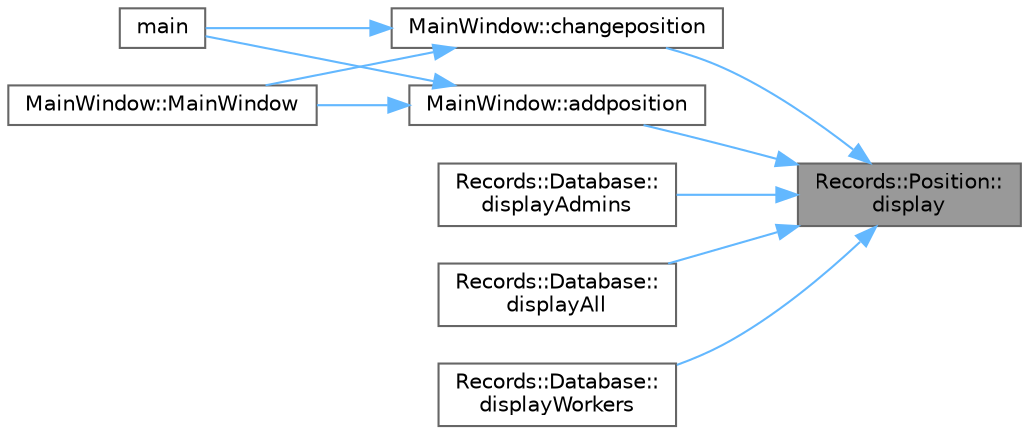 digraph "Records::Position::display"
{
 // LATEX_PDF_SIZE
  bgcolor="transparent";
  edge [fontname=Helvetica,fontsize=10,labelfontname=Helvetica,labelfontsize=10];
  node [fontname=Helvetica,fontsize=10,shape=box,height=0.2,width=0.4];
  rankdir="RL";
  Node1 [id="Node000001",label="Records::Position::\ldisplay",height=0.2,width=0.4,color="gray40", fillcolor="grey60", style="filled", fontcolor="black",tooltip="Повертає інформацію про посаду у вигляді рядка."];
  Node1 -> Node2 [id="edge1_Node000001_Node000002",dir="back",color="steelblue1",style="solid",tooltip=" "];
  Node2 [id="Node000002",label="MainWindow::addposition",height=0.2,width=0.4,color="grey40", fillcolor="white", style="filled",URL="$class_main_window.html#abc113741f2ecfc940919ee2ee4879ed6",tooltip="Додає нову посаду до бази даних."];
  Node2 -> Node3 [id="edge2_Node000002_Node000003",dir="back",color="steelblue1",style="solid",tooltip=" "];
  Node3 [id="Node000003",label="main",height=0.2,width=0.4,color="grey40", fillcolor="white", style="filled",URL="$main_8cpp.html#a0ddf1224851353fc92bfbff6f499fa97",tooltip="Головна функція програми."];
  Node2 -> Node4 [id="edge3_Node000002_Node000004",dir="back",color="steelblue1",style="solid",tooltip=" "];
  Node4 [id="Node000004",label="MainWindow::MainWindow",height=0.2,width=0.4,color="grey40", fillcolor="white", style="filled",URL="$class_main_window.html#a996c5a2b6f77944776856f08ec30858d",tooltip="Конструктор класу MainWindow."];
  Node1 -> Node5 [id="edge4_Node000001_Node000005",dir="back",color="steelblue1",style="solid",tooltip=" "];
  Node5 [id="Node000005",label="MainWindow::changeposition",height=0.2,width=0.4,color="grey40", fillcolor="white", style="filled",URL="$class_main_window.html#a622070832e3e1928414c9a5630d3efb2",tooltip="Змінює існуючу посаду."];
  Node5 -> Node3 [id="edge5_Node000005_Node000003",dir="back",color="steelblue1",style="solid",tooltip=" "];
  Node5 -> Node4 [id="edge6_Node000005_Node000004",dir="back",color="steelblue1",style="solid",tooltip=" "];
  Node1 -> Node6 [id="edge7_Node000001_Node000006",dir="back",color="steelblue1",style="solid",tooltip=" "];
  Node6 [id="Node000006",label="Records::Database::\ldisplayAdmins",height=0.2,width=0.4,color="grey40", fillcolor="white", style="filled",URL="$class_records_1_1_database.html#a7ebcd3aa71690c0241a18a5f55da9dd6",tooltip="Виводить інформацію про адміністраторів у базі даних."];
  Node1 -> Node7 [id="edge8_Node000001_Node000007",dir="back",color="steelblue1",style="solid",tooltip=" "];
  Node7 [id="Node000007",label="Records::Database::\ldisplayAll",height=0.2,width=0.4,color="grey40", fillcolor="white", style="filled",URL="$class_records_1_1_database.html#a408f92dfab942b74cc8b717a1a719b14",tooltip="Виводить інформацію про всі позиції у базі даних."];
  Node1 -> Node8 [id="edge9_Node000001_Node000008",dir="back",color="steelblue1",style="solid",tooltip=" "];
  Node8 [id="Node000008",label="Records::Database::\ldisplayWorkers",height=0.2,width=0.4,color="grey40", fillcolor="white", style="filled",URL="$class_records_1_1_database.html#a4b9f3b437f76679f58cc4b7f5d77ffef",tooltip="Виводить інформацію про робітників у базі даних."];
}
